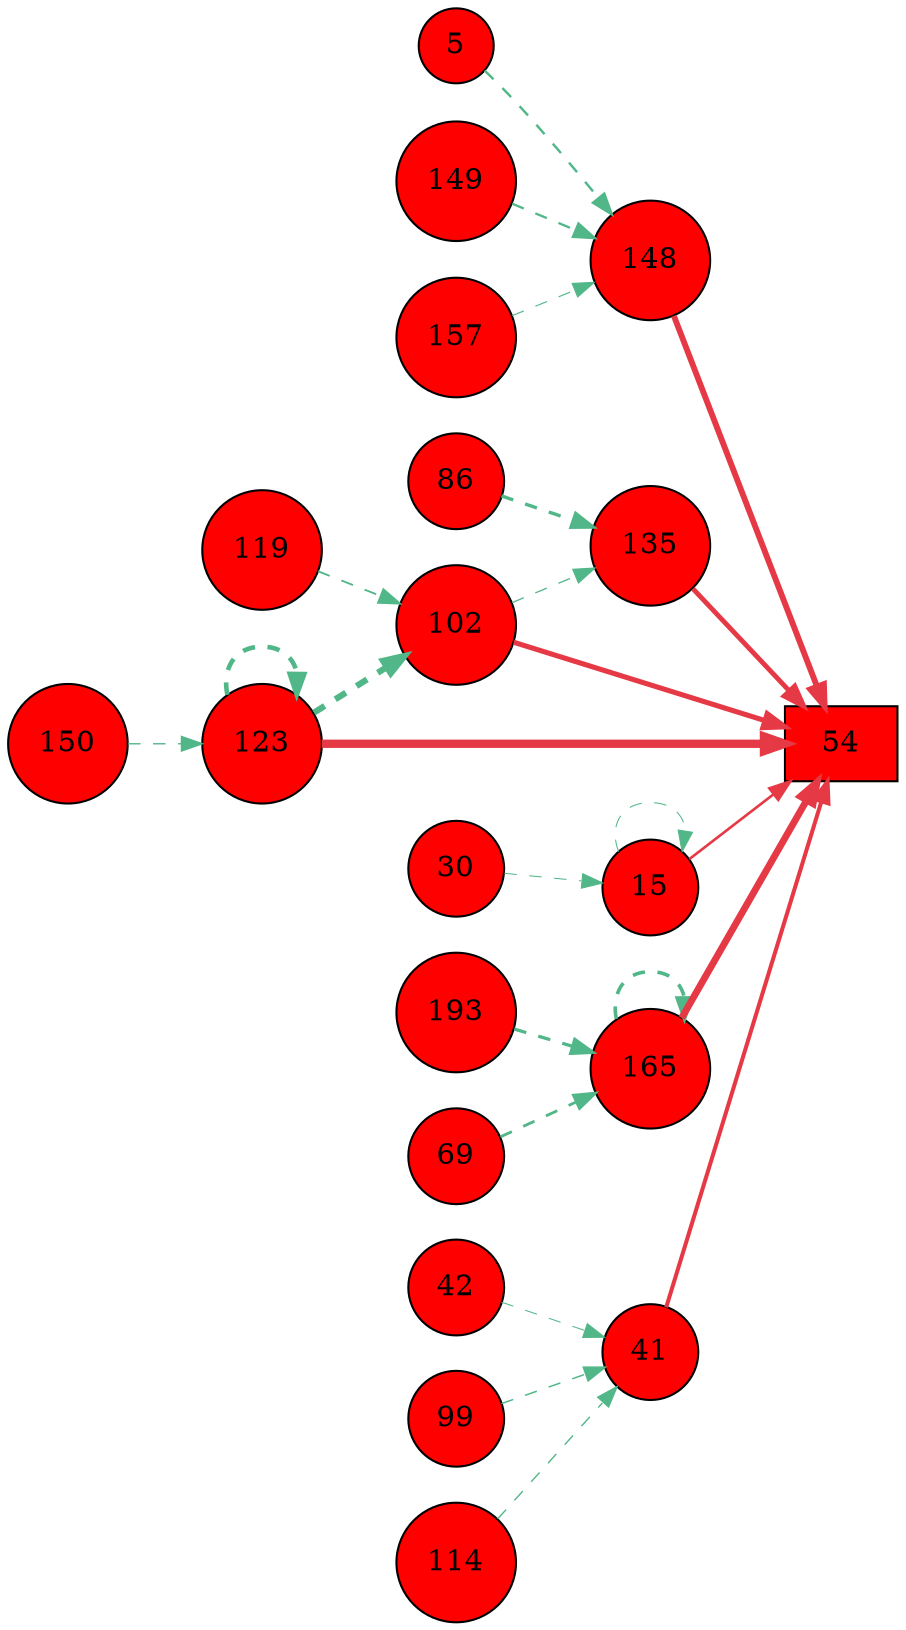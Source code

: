 digraph G{
rankdir=LR;
5 [style=filled, shape=circle, fillcolor="#fe0000", label="5"];
135 [style=filled, shape=circle, fillcolor="#fe0000", label="135"];
15 [style=filled, shape=circle, fillcolor="#fe0000", label="15"];
148 [style=filled, shape=circle, fillcolor="#fe0000", label="148"];
149 [style=filled, shape=circle, fillcolor="#fe0000", label="149"];
150 [style=filled, shape=circle, fillcolor="#fe0000", label="150"];
157 [style=filled, shape=circle, fillcolor="#fe0000", label="157"];
30 [style=filled, shape=circle, fillcolor="#fe0000", label="30"];
165 [style=filled, shape=circle, fillcolor="#fe0000", label="165"];
41 [style=filled, shape=circle, fillcolor="#fe0000", label="41"];
42 [style=filled, shape=circle, fillcolor="#fe0000", label="42"];
54 [style=filled, shape=box, fillcolor="#fe0000", label="54"];
193 [style=filled, shape=circle, fillcolor="#fe0000", label="193"];
69 [style=filled, shape=circle, fillcolor="#fe0000", label="69"];
86 [style=filled, shape=circle, fillcolor="#fe0000", label="86"];
99 [style=filled, shape=circle, fillcolor="#fe0000", label="99"];
102 [style=filled, shape=circle, fillcolor="#fe0000", label="102"];
114 [style=filled, shape=circle, fillcolor="#fe0000", label="114"];
119 [style=filled, shape=circle, fillcolor="#fe0000", label="119"];
123 [style=filled, shape=circle, fillcolor="#fe0000", label="123"];
123 -> 54 [color="#e63946",penwidth=4.00];
165 -> 54 [color="#e63946",penwidth=3.31];
148 -> 54 [color="#e63946",penwidth=2.83];
102 -> 54 [color="#e63946",penwidth=2.46];
135 -> 54 [color="#e63946",penwidth=2.34];
41 -> 54 [color="#e63946",penwidth=1.95];
15 -> 54 [color="#e63946",penwidth=1.27];
165 -> 165 [color="#52b788",style=dashed,penwidth=1.74];
193 -> 165 [color="#52b788",style=dashed,penwidth=1.57];
69 -> 165 [color="#52b788",style=dashed,penwidth=1.36];
123 -> 102 [color="#52b788",style=dashed,penwidth=3.00];
119 -> 102 [color="#52b788",style=dashed,penwidth=0.89];
86 -> 135 [color="#52b788",style=dashed,penwidth=1.64];
102 -> 135 [color="#52b788",style=dashed,penwidth=0.63];
99 -> 41 [color="#52b788",style=dashed,penwidth=0.72];
114 -> 41 [color="#52b788",style=dashed,penwidth=0.67];
42 -> 41 [color="#52b788",style=dashed,penwidth=0.50];
15 -> 15 [color="#52b788",style=dashed,penwidth=0.50];
30 -> 15 [color="#52b788",style=dashed,penwidth=0.50];
5 -> 148 [color="#52b788",style=dashed,penwidth=1.17];
149 -> 148 [color="#52b788",style=dashed,penwidth=1.11];
157 -> 148 [color="#52b788",style=dashed,penwidth=0.55];
123 -> 123 [color="#52b788",style=dashed,penwidth=2.21];
150 -> 123 [color="#52b788",style=dashed,penwidth=0.67];
}